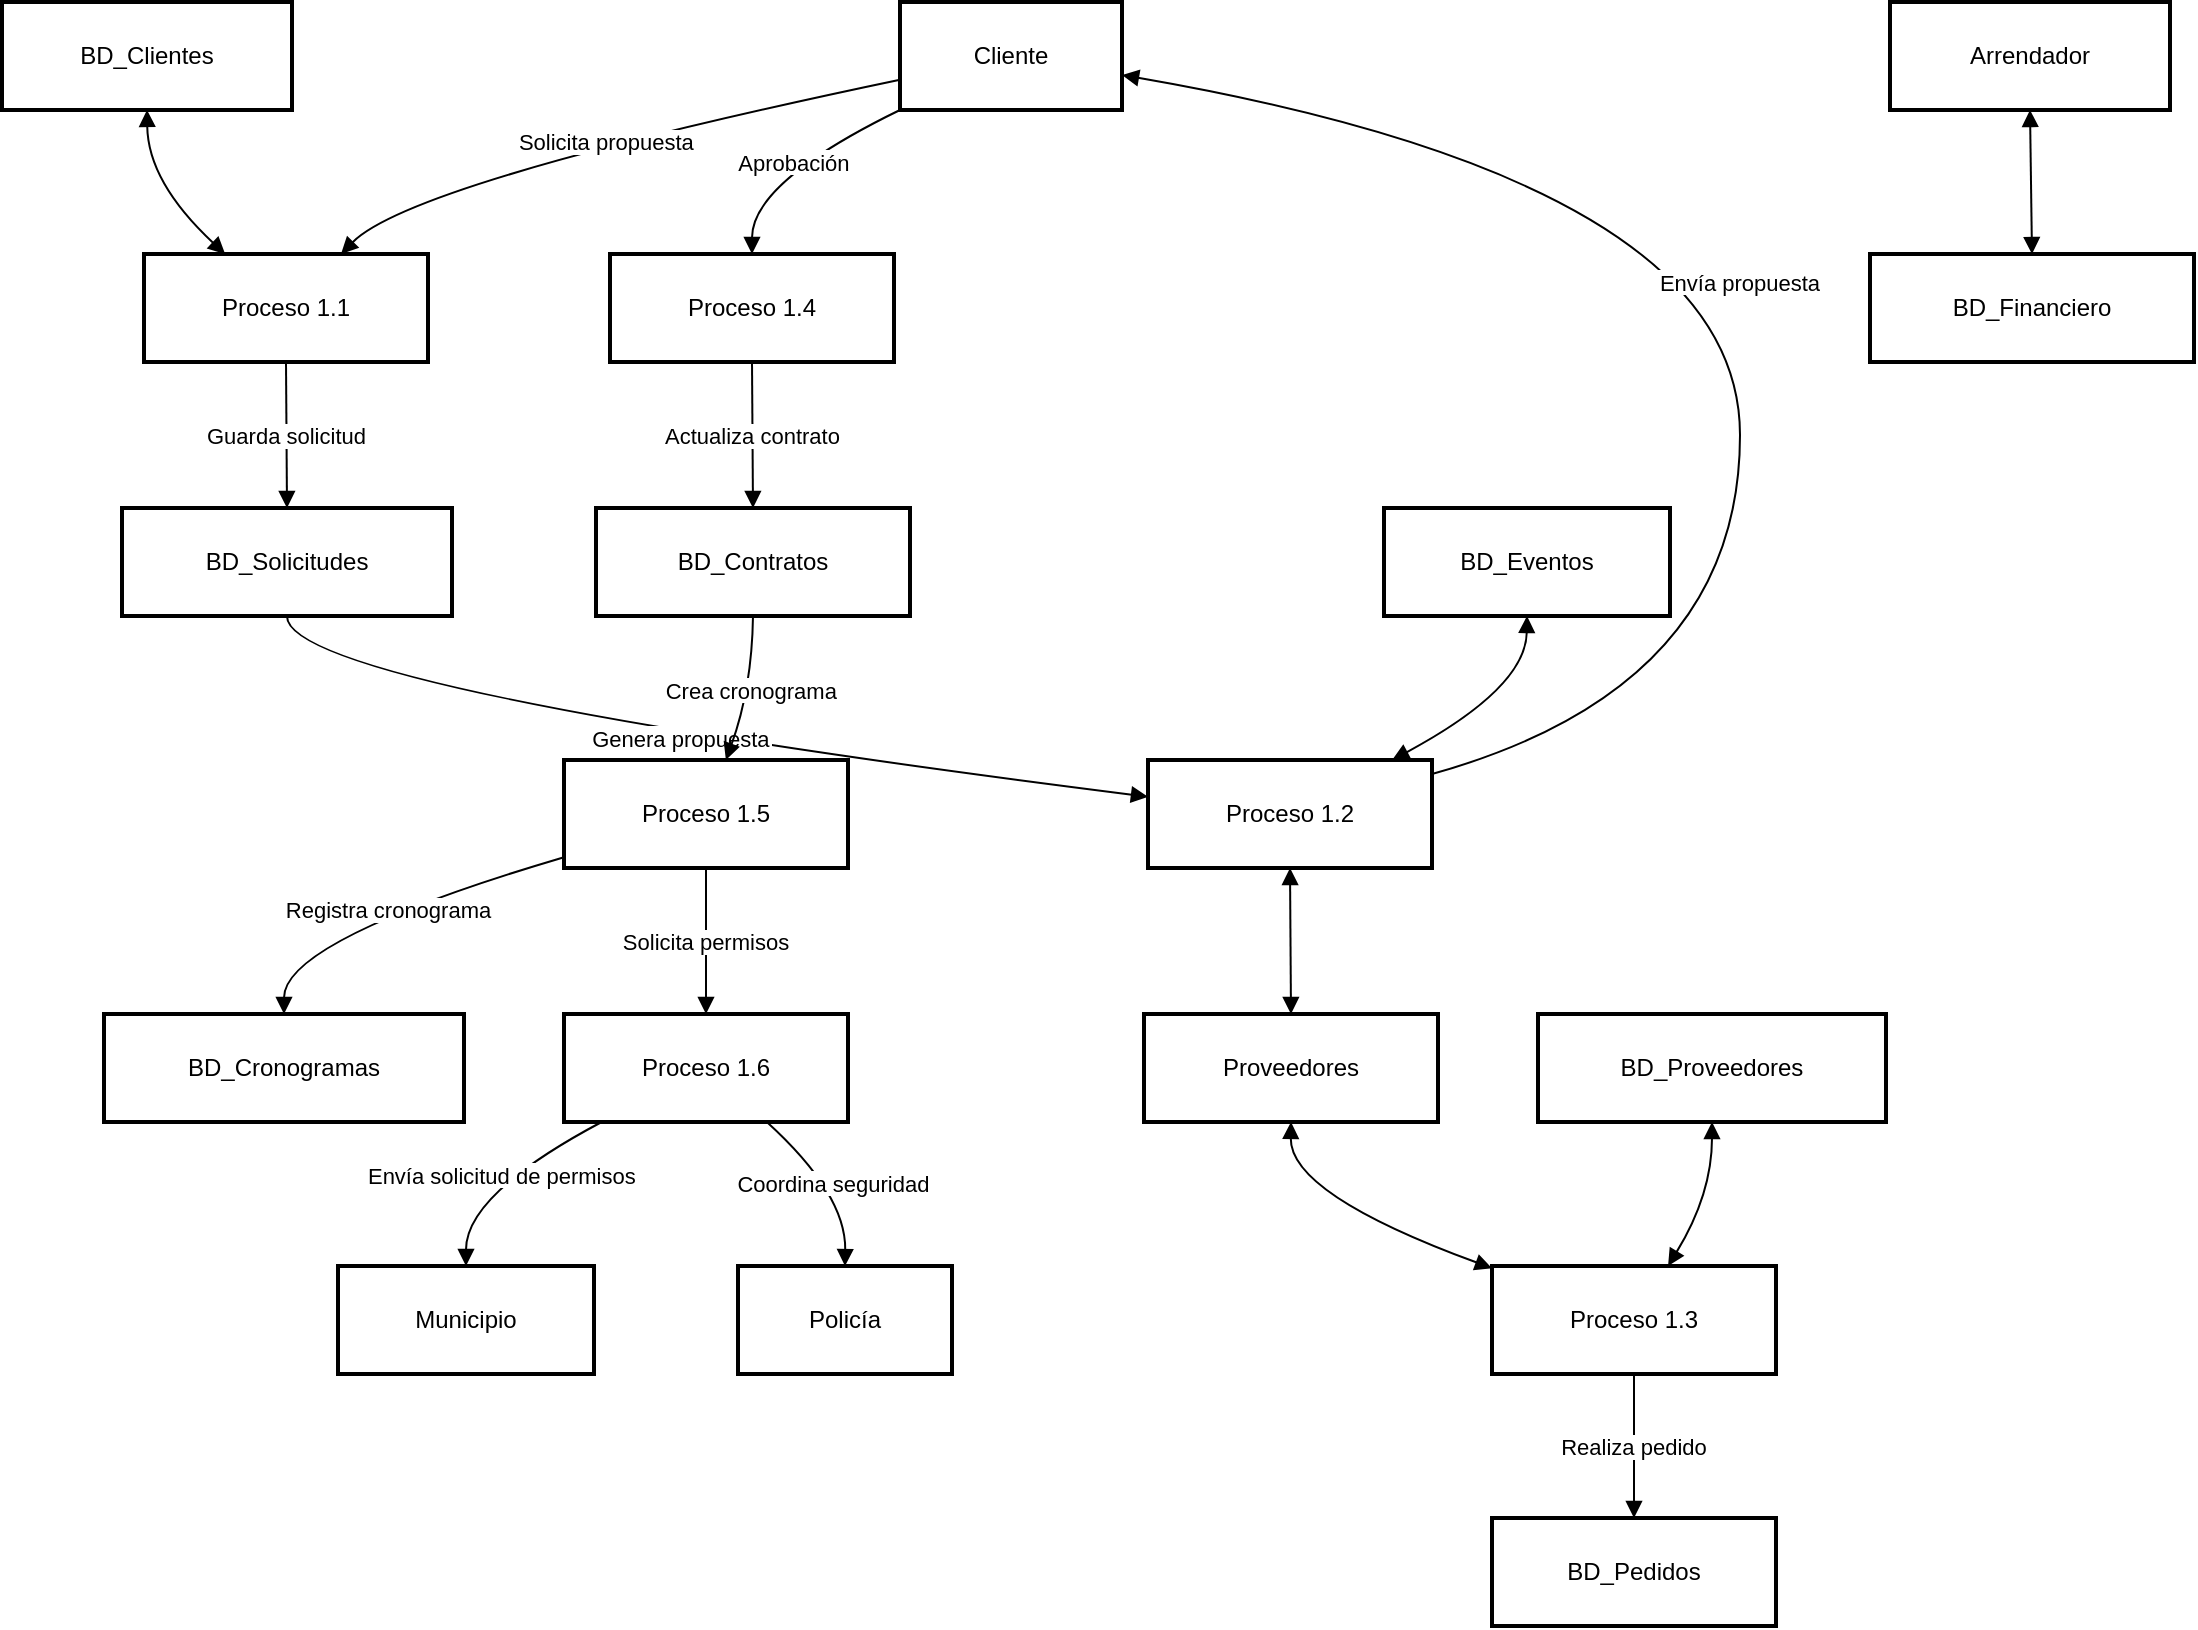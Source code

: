 <mxfile version="27.1.1">
  <diagram name="Page-1" id="ap8dGjKusnBbg_n5tWnG">
    <mxGraphModel>
      <root>
        <mxCell id="0" />
        <mxCell id="1" parent="0" />
        <mxCell id="2" value="Cliente" style="whiteSpace=wrap;strokeWidth=2;" vertex="1" parent="1">
          <mxGeometry x="457" y="8" width="111" height="54" as="geometry" />
        </mxCell>
        <mxCell id="3" value="Proceso 1.1" style="whiteSpace=wrap;strokeWidth=2;" vertex="1" parent="1">
          <mxGeometry x="79" y="134" width="142" height="54" as="geometry" />
        </mxCell>
        <mxCell id="4" value="BD_Solicitudes" style="whiteSpace=wrap;strokeWidth=2;" vertex="1" parent="1">
          <mxGeometry x="68" y="261" width="165" height="54" as="geometry" />
        </mxCell>
        <mxCell id="5" value="Proceso 1.2" style="whiteSpace=wrap;strokeWidth=2;" vertex="1" parent="1">
          <mxGeometry x="581" y="387" width="142" height="54" as="geometry" />
        </mxCell>
        <mxCell id="6" value="Proceso 1.4" style="whiteSpace=wrap;strokeWidth=2;" vertex="1" parent="1">
          <mxGeometry x="312" y="134" width="142" height="54" as="geometry" />
        </mxCell>
        <mxCell id="7" value="BD_Contratos" style="whiteSpace=wrap;strokeWidth=2;" vertex="1" parent="1">
          <mxGeometry x="305" y="261" width="157" height="54" as="geometry" />
        </mxCell>
        <mxCell id="8" value="Proceso 1.5" style="whiteSpace=wrap;strokeWidth=2;" vertex="1" parent="1">
          <mxGeometry x="289" y="387" width="142" height="54" as="geometry" />
        </mxCell>
        <mxCell id="9" value="BD_Cronogramas" style="whiteSpace=wrap;strokeWidth=2;" vertex="1" parent="1">
          <mxGeometry x="59" y="514" width="180" height="54" as="geometry" />
        </mxCell>
        <mxCell id="10" value="Proveedores" style="whiteSpace=wrap;strokeWidth=2;" vertex="1" parent="1">
          <mxGeometry x="579" y="514" width="147" height="54" as="geometry" />
        </mxCell>
        <mxCell id="11" value="Proceso 1.3" style="whiteSpace=wrap;strokeWidth=2;" vertex="1" parent="1">
          <mxGeometry x="753" y="640" width="142" height="54" as="geometry" />
        </mxCell>
        <mxCell id="12" value="BD_Pedidos" style="whiteSpace=wrap;strokeWidth=2;" vertex="1" parent="1">
          <mxGeometry x="753" y="766" width="142" height="54" as="geometry" />
        </mxCell>
        <mxCell id="13" value="Proceso 1.6" style="whiteSpace=wrap;strokeWidth=2;" vertex="1" parent="1">
          <mxGeometry x="289" y="514" width="142" height="54" as="geometry" />
        </mxCell>
        <mxCell id="14" value="Municipio" style="whiteSpace=wrap;strokeWidth=2;" vertex="1" parent="1">
          <mxGeometry x="176" y="640" width="128" height="54" as="geometry" />
        </mxCell>
        <mxCell id="15" value="Policía" style="whiteSpace=wrap;strokeWidth=2;" vertex="1" parent="1">
          <mxGeometry x="376" y="640" width="107" height="54" as="geometry" />
        </mxCell>
        <mxCell id="16" value="BD_Clientes" style="whiteSpace=wrap;strokeWidth=2;" vertex="1" parent="1">
          <mxGeometry x="8" y="8" width="145" height="54" as="geometry" />
        </mxCell>
        <mxCell id="17" value="BD_Proveedores" style="whiteSpace=wrap;strokeWidth=2;" vertex="1" parent="1">
          <mxGeometry x="776" y="514" width="174" height="54" as="geometry" />
        </mxCell>
        <mxCell id="18" value="BD_Eventos" style="whiteSpace=wrap;strokeWidth=2;" vertex="1" parent="1">
          <mxGeometry x="699" y="261" width="143" height="54" as="geometry" />
        </mxCell>
        <mxCell id="19" value="Arrendador" style="whiteSpace=wrap;strokeWidth=2;" vertex="1" parent="1">
          <mxGeometry x="952" y="8" width="140" height="54" as="geometry" />
        </mxCell>
        <mxCell id="20" value="BD_Financiero" style="whiteSpace=wrap;strokeWidth=2;" vertex="1" parent="1">
          <mxGeometry x="942" y="134" width="162" height="54" as="geometry" />
        </mxCell>
        <mxCell id="21" value="Solicita propuesta" style="curved=1;startArrow=none;endArrow=block;exitX=0;exitY=0.72;entryX=0.69;entryY=0.01;" edge="1" parent="1" source="2" target="3">
          <mxGeometry relative="1" as="geometry">
            <Array as="points">
              <mxPoint x="213" y="98" />
            </Array>
          </mxGeometry>
        </mxCell>
        <mxCell id="22" value="Guarda solicitud" style="curved=1;startArrow=none;endArrow=block;exitX=0.5;exitY=1.01;entryX=0.5;entryY=0;" edge="1" parent="1" source="3" target="4">
          <mxGeometry relative="1" as="geometry">
            <Array as="points" />
          </mxGeometry>
        </mxCell>
        <mxCell id="23" value="Genera propuesta" style="curved=1;startArrow=none;endArrow=block;exitX=0.5;exitY=1;entryX=0;entryY=0.34;" edge="1" parent="1" source="4" target="5">
          <mxGeometry relative="1" as="geometry">
            <Array as="points">
              <mxPoint x="150" y="351" />
            </Array>
          </mxGeometry>
        </mxCell>
        <mxCell id="24" value="Envía propuesta" style="curved=1;startArrow=none;endArrow=block;exitX=1;exitY=0.13;entryX=1.01;entryY=0.68;" edge="1" parent="1" source="5" target="2">
          <mxGeometry relative="1" as="geometry">
            <Array as="points">
              <mxPoint x="877" y="351" />
              <mxPoint x="877" y="98" />
            </Array>
          </mxGeometry>
        </mxCell>
        <mxCell id="25" value="Aprobación" style="curved=1;startArrow=none;endArrow=block;exitX=0;exitY=1;entryX=0.5;entryY=0.01;" edge="1" parent="1" source="2" target="6">
          <mxGeometry relative="1" as="geometry">
            <Array as="points">
              <mxPoint x="383" y="98" />
            </Array>
          </mxGeometry>
        </mxCell>
        <mxCell id="26" value="Actualiza contrato" style="curved=1;startArrow=none;endArrow=block;exitX=0.5;exitY=1.01;entryX=0.5;entryY=0;" edge="1" parent="1" source="6" target="7">
          <mxGeometry relative="1" as="geometry">
            <Array as="points" />
          </mxGeometry>
        </mxCell>
        <mxCell id="27" value="Crea cronograma" style="curved=1;startArrow=none;endArrow=block;exitX=0.5;exitY=1;entryX=0.57;entryY=0;" edge="1" parent="1" source="7" target="8">
          <mxGeometry relative="1" as="geometry">
            <Array as="points">
              <mxPoint x="383" y="351" />
            </Array>
          </mxGeometry>
        </mxCell>
        <mxCell id="28" value="Registra cronograma" style="curved=1;startArrow=none;endArrow=block;exitX=0;exitY=0.9;entryX=0.5;entryY=-0.01;" edge="1" parent="1" source="8" target="9">
          <mxGeometry relative="1" as="geometry">
            <Array as="points">
              <mxPoint x="149" y="477" />
            </Array>
          </mxGeometry>
        </mxCell>
        <mxCell id="29" value="" style="curved=1;startArrow=block;endArrow=block;exitX=0.5;exitY=1;entryX=0.5;entryY=-0.01;" edge="1" parent="1" source="5" target="10">
          <mxGeometry relative="1" as="geometry">
            <Array as="points" />
          </mxGeometry>
        </mxCell>
        <mxCell id="30" value="" style="curved=1;startArrow=block;endArrow=block;exitX=0.5;exitY=0.99;entryX=0;entryY=0.02;" edge="1" parent="1" source="10" target="11">
          <mxGeometry relative="1" as="geometry">
            <Array as="points">
              <mxPoint x="652" y="604" />
            </Array>
          </mxGeometry>
        </mxCell>
        <mxCell id="31" value="Realiza pedido" style="curved=1;startArrow=none;endArrow=block;exitX=0.5;exitY=1;entryX=0.5;entryY=0.01;" edge="1" parent="1" source="11" target="12">
          <mxGeometry relative="1" as="geometry">
            <Array as="points" />
          </mxGeometry>
        </mxCell>
        <mxCell id="32" value="Solicita permisos" style="curved=1;startArrow=none;endArrow=block;exitX=0.5;exitY=1;entryX=0.5;entryY=-0.01;" edge="1" parent="1" source="8" target="13">
          <mxGeometry relative="1" as="geometry">
            <Array as="points" />
          </mxGeometry>
        </mxCell>
        <mxCell id="33" value="Envía solicitud de permisos" style="curved=1;startArrow=none;endArrow=block;exitX=0.14;exitY=0.99;entryX=0.5;entryY=0;" edge="1" parent="1" source="13" target="14">
          <mxGeometry relative="1" as="geometry">
            <Array as="points">
              <mxPoint x="240" y="604" />
            </Array>
          </mxGeometry>
        </mxCell>
        <mxCell id="34" value="Coordina seguridad" style="curved=1;startArrow=none;endArrow=block;exitX=0.71;exitY=0.99;entryX=0.5;entryY=0;" edge="1" parent="1" source="13" target="15">
          <mxGeometry relative="1" as="geometry">
            <Array as="points">
              <mxPoint x="430" y="604" />
            </Array>
          </mxGeometry>
        </mxCell>
        <mxCell id="35" value="" style="curved=1;startArrow=block;endArrow=block;exitX=0.5;exitY=1;entryX=0.29;entryY=0.01;" edge="1" parent="1" source="16" target="3">
          <mxGeometry relative="1" as="geometry">
            <Array as="points">
              <mxPoint x="81" y="98" />
            </Array>
          </mxGeometry>
        </mxCell>
        <mxCell id="36" value="" style="curved=1;startArrow=block;endArrow=block;exitX=0.5;exitY=0.99;entryX=0.62;entryY=0;" edge="1" parent="1" source="17" target="11">
          <mxGeometry relative="1" as="geometry">
            <Array as="points">
              <mxPoint x="863" y="604" />
            </Array>
          </mxGeometry>
        </mxCell>
        <mxCell id="37" value="" style="curved=1;startArrow=block;endArrow=block;exitX=0.5;exitY=1;entryX=0.86;entryY=0;" edge="1" parent="1" source="18" target="5">
          <mxGeometry relative="1" as="geometry">
            <Array as="points">
              <mxPoint x="770" y="351" />
            </Array>
          </mxGeometry>
        </mxCell>
        <mxCell id="38" value="" style="curved=1;startArrow=block;endArrow=block;exitX=0.5;exitY=1;entryX=0.5;entryY=0.01;" edge="1" parent="1" source="19" target="20">
          <mxGeometry relative="1" as="geometry">
            <Array as="points" />
          </mxGeometry>
        </mxCell>
      </root>
    </mxGraphModel>
  </diagram>
</mxfile>
